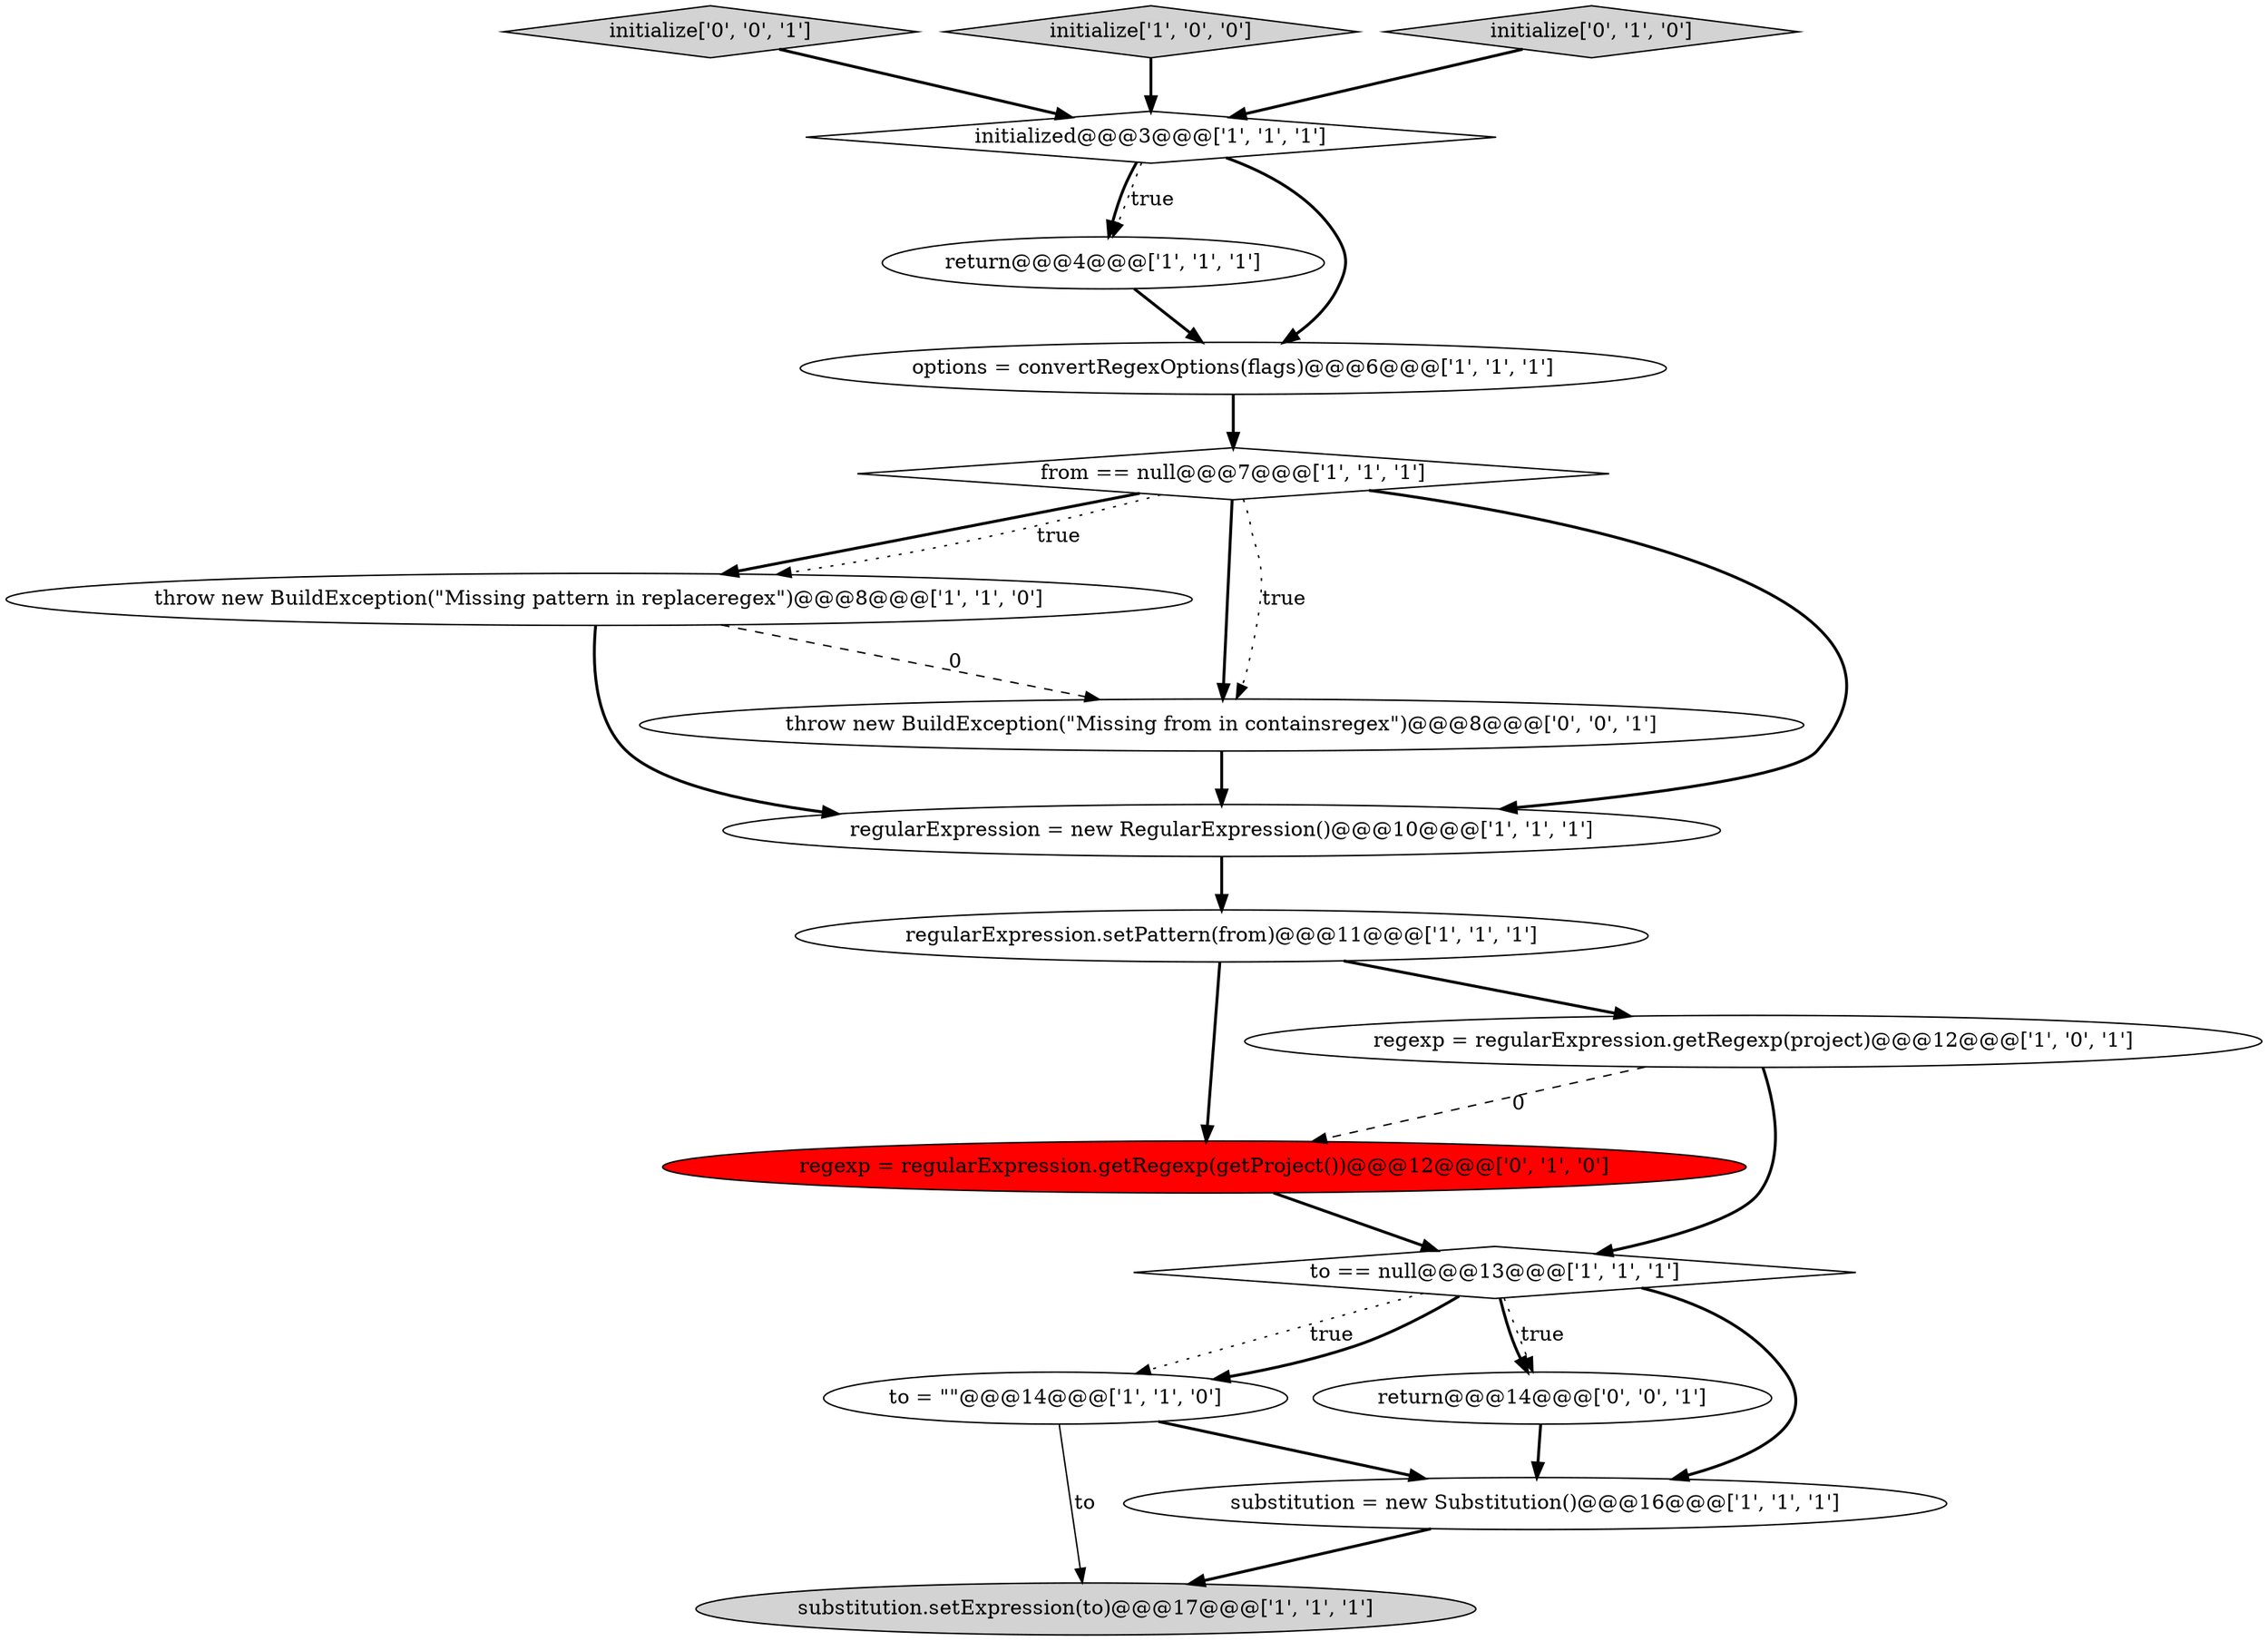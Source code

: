 digraph {
5 [style = filled, label = "to = \"\"@@@14@@@['1', '1', '0']", fillcolor = white, shape = ellipse image = "AAA0AAABBB1BBB"];
16 [style = filled, label = "initialize['0', '0', '1']", fillcolor = lightgray, shape = diamond image = "AAA0AAABBB3BBB"];
12 [style = filled, label = "throw new BuildException(\"Missing pattern in replaceregex\")@@@8@@@['1', '1', '0']", fillcolor = white, shape = ellipse image = "AAA0AAABBB1BBB"];
17 [style = filled, label = "return@@@14@@@['0', '0', '1']", fillcolor = white, shape = ellipse image = "AAA0AAABBB3BBB"];
3 [style = filled, label = "from == null@@@7@@@['1', '1', '1']", fillcolor = white, shape = diamond image = "AAA0AAABBB1BBB"];
4 [style = filled, label = "to == null@@@13@@@['1', '1', '1']", fillcolor = white, shape = diamond image = "AAA0AAABBB1BBB"];
2 [style = filled, label = "initialize['1', '0', '0']", fillcolor = lightgray, shape = diamond image = "AAA0AAABBB1BBB"];
13 [style = filled, label = "initialize['0', '1', '0']", fillcolor = lightgray, shape = diamond image = "AAA0AAABBB2BBB"];
14 [style = filled, label = "regexp = regularExpression.getRegexp(getProject())@@@12@@@['0', '1', '0']", fillcolor = red, shape = ellipse image = "AAA1AAABBB2BBB"];
15 [style = filled, label = "throw new BuildException(\"Missing from in containsregex\")@@@8@@@['0', '0', '1']", fillcolor = white, shape = ellipse image = "AAA0AAABBB3BBB"];
7 [style = filled, label = "substitution = new Substitution()@@@16@@@['1', '1', '1']", fillcolor = white, shape = ellipse image = "AAA0AAABBB1BBB"];
10 [style = filled, label = "return@@@4@@@['1', '1', '1']", fillcolor = white, shape = ellipse image = "AAA0AAABBB1BBB"];
8 [style = filled, label = "options = convertRegexOptions(flags)@@@6@@@['1', '1', '1']", fillcolor = white, shape = ellipse image = "AAA0AAABBB1BBB"];
11 [style = filled, label = "regularExpression = new RegularExpression()@@@10@@@['1', '1', '1']", fillcolor = white, shape = ellipse image = "AAA0AAABBB1BBB"];
0 [style = filled, label = "regexp = regularExpression.getRegexp(project)@@@12@@@['1', '0', '1']", fillcolor = white, shape = ellipse image = "AAA0AAABBB1BBB"];
1 [style = filled, label = "substitution.setExpression(to)@@@17@@@['1', '1', '1']", fillcolor = lightgray, shape = ellipse image = "AAA0AAABBB1BBB"];
6 [style = filled, label = "regularExpression.setPattern(from)@@@11@@@['1', '1', '1']", fillcolor = white, shape = ellipse image = "AAA0AAABBB1BBB"];
9 [style = filled, label = "initialized@@@3@@@['1', '1', '1']", fillcolor = white, shape = diamond image = "AAA0AAABBB1BBB"];
4->5 [style = dotted, label="true"];
7->1 [style = bold, label=""];
4->17 [style = bold, label=""];
11->6 [style = bold, label=""];
8->3 [style = bold, label=""];
12->11 [style = bold, label=""];
3->11 [style = bold, label=""];
6->0 [style = bold, label=""];
3->15 [style = bold, label=""];
2->9 [style = bold, label=""];
9->10 [style = bold, label=""];
3->12 [style = bold, label=""];
9->8 [style = bold, label=""];
4->7 [style = bold, label=""];
6->14 [style = bold, label=""];
17->7 [style = bold, label=""];
0->14 [style = dashed, label="0"];
15->11 [style = bold, label=""];
10->8 [style = bold, label=""];
5->1 [style = solid, label="to"];
0->4 [style = bold, label=""];
3->12 [style = dotted, label="true"];
3->15 [style = dotted, label="true"];
12->15 [style = dashed, label="0"];
5->7 [style = bold, label=""];
13->9 [style = bold, label=""];
9->10 [style = dotted, label="true"];
4->17 [style = dotted, label="true"];
4->5 [style = bold, label=""];
16->9 [style = bold, label=""];
14->4 [style = bold, label=""];
}
